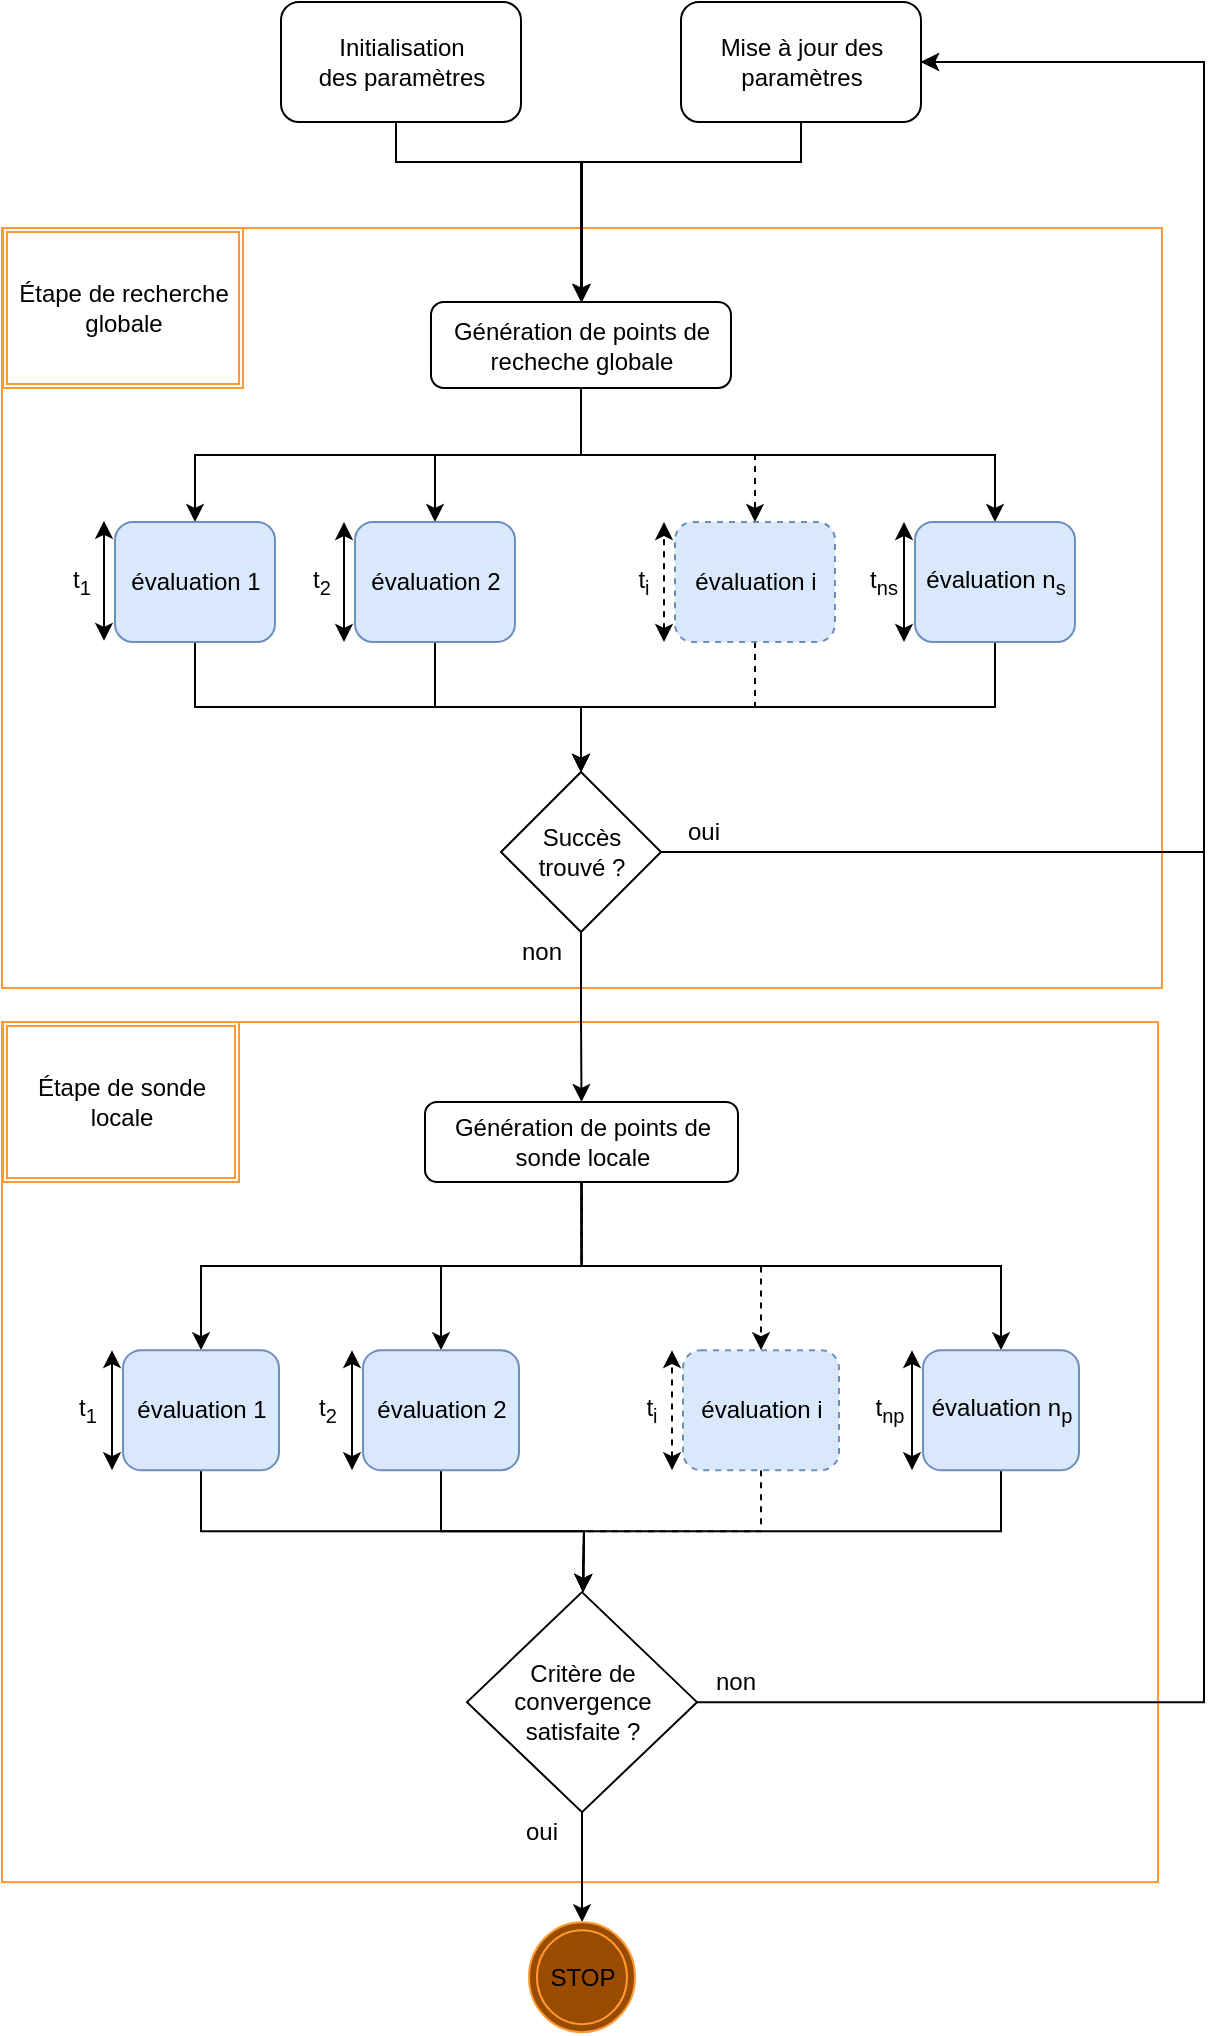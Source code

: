 <mxfile version="12.6.8" type="device"><diagram id="hAufWcUh5G9-HBnIqHez" name="Page-1"><mxGraphModel dx="2031" dy="1009" grid="1" gridSize="10" guides="1" tooltips="1" connect="1" arrows="1" fold="1" page="1" pageScale="1" pageWidth="827" pageHeight="1169" math="0" shadow="0"><root><mxCell id="0"/><mxCell id="1" parent="0"/><mxCell id="JxIJsmf_BbPx0V0OcOK_-111" value="" style="rounded=1;whiteSpace=wrap;html=1;strokeColor=#FF9933;fillColor=none;arcSize=0;" parent="1" vertex="1"><mxGeometry x="109" y="620" width="578" height="430.07" as="geometry"/></mxCell><mxCell id="JxIJsmf_BbPx0V0OcOK_-110" value="" style="rounded=1;whiteSpace=wrap;html=1;strokeColor=#FF9933;fillColor=none;arcSize=0;" parent="1" vertex="1"><mxGeometry x="109" y="223" width="580" height="380" as="geometry"/></mxCell><mxCell id="JxIJsmf_BbPx0V0OcOK_-3" style="edgeStyle=orthogonalEdgeStyle;rounded=0;orthogonalLoop=1;jettySize=auto;html=1;exitX=0.5;exitY=1;exitDx=0;exitDy=0;" parent="1" source="JxIJsmf_BbPx0V0OcOK_-1" target="JxIJsmf_BbPx0V0OcOK_-2" edge="1"><mxGeometry relative="1" as="geometry"/></mxCell><mxCell id="JxIJsmf_BbPx0V0OcOK_-5" style="edgeStyle=orthogonalEdgeStyle;rounded=0;orthogonalLoop=1;jettySize=auto;html=1;exitX=0.5;exitY=1;exitDx=0;exitDy=0;entryX=0.5;entryY=0;entryDx=0;entryDy=0;" parent="1" source="JxIJsmf_BbPx0V0OcOK_-1" target="JxIJsmf_BbPx0V0OcOK_-4" edge="1"><mxGeometry relative="1" as="geometry"/></mxCell><mxCell id="JxIJsmf_BbPx0V0OcOK_-7" style="edgeStyle=orthogonalEdgeStyle;rounded=0;orthogonalLoop=1;jettySize=auto;html=1;exitX=0.5;exitY=1;exitDx=0;exitDy=0;entryX=0.5;entryY=0;entryDx=0;entryDy=0;" parent="1" source="JxIJsmf_BbPx0V0OcOK_-1" target="JxIJsmf_BbPx0V0OcOK_-6" edge="1"><mxGeometry relative="1" as="geometry"/></mxCell><mxCell id="JxIJsmf_BbPx0V0OcOK_-9" style="edgeStyle=orthogonalEdgeStyle;rounded=0;orthogonalLoop=1;jettySize=auto;html=1;exitX=0.5;exitY=1;exitDx=0;exitDy=0;entryX=0.5;entryY=0;entryDx=0;entryDy=0;dashed=1;" parent="1" source="JxIJsmf_BbPx0V0OcOK_-1" target="JxIJsmf_BbPx0V0OcOK_-8" edge="1"><mxGeometry relative="1" as="geometry"/></mxCell><mxCell id="JxIJsmf_BbPx0V0OcOK_-1" value="Génération de points de recheche globale" style="rounded=1;whiteSpace=wrap;html=1;" parent="1" vertex="1"><mxGeometry x="323.5" y="260" width="150" height="43" as="geometry"/></mxCell><mxCell id="JxIJsmf_BbPx0V0OcOK_-11" style="edgeStyle=orthogonalEdgeStyle;rounded=0;orthogonalLoop=1;jettySize=auto;html=1;exitX=0.5;exitY=1;exitDx=0;exitDy=0;entryX=0.5;entryY=0;entryDx=0;entryDy=0;" parent="1" source="JxIJsmf_BbPx0V0OcOK_-2" target="JxIJsmf_BbPx0V0OcOK_-10" edge="1"><mxGeometry relative="1" as="geometry"/></mxCell><mxCell id="JxIJsmf_BbPx0V0OcOK_-2" value="évaluation 1 " style="rounded=1;whiteSpace=wrap;html=1;fillColor=#dae8fc;strokeColor=#6c8ebf;" parent="1" vertex="1"><mxGeometry x="165.5" y="370" width="80" height="60" as="geometry"/></mxCell><mxCell id="JxIJsmf_BbPx0V0OcOK_-13" style="edgeStyle=orthogonalEdgeStyle;rounded=0;orthogonalLoop=1;jettySize=auto;html=1;exitX=0.5;exitY=1;exitDx=0;exitDy=0;entryX=0.5;entryY=0;entryDx=0;entryDy=0;" parent="1" source="JxIJsmf_BbPx0V0OcOK_-4" target="JxIJsmf_BbPx0V0OcOK_-10" edge="1"><mxGeometry relative="1" as="geometry"><mxPoint x="405.5" y="530" as="targetPoint"/></mxGeometry></mxCell><mxCell id="JxIJsmf_BbPx0V0OcOK_-4" value="évaluation 2" style="rounded=1;whiteSpace=wrap;html=1;fillColor=#dae8fc;strokeColor=#6c8ebf;" parent="1" vertex="1"><mxGeometry x="285.5" y="370" width="80" height="60" as="geometry"/></mxCell><mxCell id="JxIJsmf_BbPx0V0OcOK_-15" style="edgeStyle=orthogonalEdgeStyle;rounded=0;orthogonalLoop=1;jettySize=auto;html=1;exitX=0.5;exitY=1;exitDx=0;exitDy=0;entryX=0.5;entryY=0;entryDx=0;entryDy=0;" parent="1" source="JxIJsmf_BbPx0V0OcOK_-6" target="JxIJsmf_BbPx0V0OcOK_-10" edge="1"><mxGeometry relative="1" as="geometry"/></mxCell><mxCell id="JxIJsmf_BbPx0V0OcOK_-6" value="évaluation n&lt;sub&gt;s&lt;/sub&gt;" style="rounded=1;whiteSpace=wrap;html=1;fillColor=#dae8fc;strokeColor=#6c8ebf;" parent="1" vertex="1"><mxGeometry x="565.5" y="370" width="80" height="60" as="geometry"/></mxCell><mxCell id="JxIJsmf_BbPx0V0OcOK_-14" style="edgeStyle=orthogonalEdgeStyle;rounded=0;orthogonalLoop=1;jettySize=auto;html=1;exitX=0.5;exitY=1;exitDx=0;exitDy=0;entryX=0.5;entryY=0;entryDx=0;entryDy=0;dashed=1;" parent="1" source="JxIJsmf_BbPx0V0OcOK_-8" target="JxIJsmf_BbPx0V0OcOK_-10" edge="1"><mxGeometry relative="1" as="geometry"/></mxCell><mxCell id="JxIJsmf_BbPx0V0OcOK_-8" value="&lt;font face=&quot;Helvetica&quot;&gt;évaluation i&lt;br&gt;&lt;/font&gt;" style="rounded=1;whiteSpace=wrap;html=1;dashed=1;fontFamily=latex;fillColor=#dae8fc;strokeColor=#6c8ebf;" parent="1" vertex="1"><mxGeometry x="445.5" y="370" width="80" height="60" as="geometry"/></mxCell><mxCell id="JxIJsmf_BbPx0V0OcOK_-26" style="edgeStyle=orthogonalEdgeStyle;rounded=0;orthogonalLoop=1;jettySize=auto;html=1;exitX=0.5;exitY=1;exitDx=0;exitDy=0;" parent="1" source="JxIJsmf_BbPx0V0OcOK_-10" target="JxIJsmf_BbPx0V0OcOK_-21" edge="1"><mxGeometry relative="1" as="geometry"/></mxCell><mxCell id="ugkF_61Ao2UN5-vLrWO0-5" style="edgeStyle=orthogonalEdgeStyle;rounded=0;orthogonalLoop=1;jettySize=auto;html=1;exitX=1;exitY=0.5;exitDx=0;exitDy=0;entryX=1;entryY=0.5;entryDx=0;entryDy=0;" edge="1" parent="1" source="JxIJsmf_BbPx0V0OcOK_-10" target="JxIJsmf_BbPx0V0OcOK_-57"><mxGeometry relative="1" as="geometry"><Array as="points"><mxPoint x="710" y="535"/><mxPoint x="710" y="140"/></Array></mxGeometry></mxCell><mxCell id="JxIJsmf_BbPx0V0OcOK_-10" value="&lt;div&gt;Succès &lt;br&gt;&lt;/div&gt;&lt;div&gt;trouvé ?&lt;/div&gt;" style="rhombus;whiteSpace=wrap;html=1;" parent="1" vertex="1"><mxGeometry x="358.5" y="495" width="80" height="80" as="geometry"/></mxCell><mxCell id="JxIJsmf_BbPx0V0OcOK_-17" style="edgeStyle=orthogonalEdgeStyle;rounded=0;orthogonalLoop=1;jettySize=auto;html=1;exitX=0.5;exitY=1;exitDx=0;exitDy=0;" parent="1" source="JxIJsmf_BbPx0V0OcOK_-21" target="JxIJsmf_BbPx0V0OcOK_-22" edge="1"><mxGeometry relative="1" as="geometry"/></mxCell><mxCell id="JxIJsmf_BbPx0V0OcOK_-18" style="edgeStyle=orthogonalEdgeStyle;rounded=0;orthogonalLoop=1;jettySize=auto;html=1;exitX=0.5;exitY=1;exitDx=0;exitDy=0;entryX=0.5;entryY=0;entryDx=0;entryDy=0;" parent="1" source="JxIJsmf_BbPx0V0OcOK_-21" target="JxIJsmf_BbPx0V0OcOK_-23" edge="1"><mxGeometry relative="1" as="geometry"/></mxCell><mxCell id="JxIJsmf_BbPx0V0OcOK_-19" style="edgeStyle=orthogonalEdgeStyle;rounded=0;orthogonalLoop=1;jettySize=auto;html=1;exitX=0.5;exitY=1;exitDx=0;exitDy=0;entryX=0.5;entryY=0;entryDx=0;entryDy=0;" parent="1" source="JxIJsmf_BbPx0V0OcOK_-21" target="JxIJsmf_BbPx0V0OcOK_-24" edge="1"><mxGeometry relative="1" as="geometry"/></mxCell><mxCell id="JxIJsmf_BbPx0V0OcOK_-20" style="edgeStyle=orthogonalEdgeStyle;rounded=0;orthogonalLoop=1;jettySize=auto;html=1;exitX=0.5;exitY=1;exitDx=0;exitDy=0;entryX=0.5;entryY=0;entryDx=0;entryDy=0;dashed=1;" parent="1" source="JxIJsmf_BbPx0V0OcOK_-21" target="JxIJsmf_BbPx0V0OcOK_-25" edge="1"><mxGeometry relative="1" as="geometry"/></mxCell><mxCell id="JxIJsmf_BbPx0V0OcOK_-21" value="&lt;div&gt;Génération de points de sonde locale&lt;/div&gt;" style="rounded=1;whiteSpace=wrap;html=1;" parent="1" vertex="1"><mxGeometry x="320.5" y="660" width="156.5" height="40" as="geometry"/></mxCell><mxCell id="JxIJsmf_BbPx0V0OcOK_-40" style="edgeStyle=orthogonalEdgeStyle;rounded=0;orthogonalLoop=1;jettySize=auto;html=1;exitX=0.5;exitY=1;exitDx=0;exitDy=0;entryX=0.5;entryY=0;entryDx=0;entryDy=0;" parent="1" source="JxIJsmf_BbPx0V0OcOK_-22" edge="1"><mxGeometry relative="1" as="geometry"><mxPoint x="399.5" y="905.07" as="targetPoint"/></mxGeometry></mxCell><mxCell id="JxIJsmf_BbPx0V0OcOK_-22" value="évaluation 1 " style="rounded=1;whiteSpace=wrap;html=1;fillColor=#dae8fc;strokeColor=#6c8ebf;" parent="1" vertex="1"><mxGeometry x="169.5" y="784.07" width="78" height="60" as="geometry"/></mxCell><mxCell id="JxIJsmf_BbPx0V0OcOK_-41" style="edgeStyle=orthogonalEdgeStyle;rounded=0;orthogonalLoop=1;jettySize=auto;html=1;exitX=0.5;exitY=1;exitDx=0;exitDy=0;entryX=0.5;entryY=0;entryDx=0;entryDy=0;" parent="1" source="JxIJsmf_BbPx0V0OcOK_-23" edge="1"><mxGeometry relative="1" as="geometry"><mxPoint x="399.5" y="905.07" as="targetPoint"/></mxGeometry></mxCell><mxCell id="JxIJsmf_BbPx0V0OcOK_-23" value="évaluation 2" style="rounded=1;whiteSpace=wrap;html=1;fillColor=#dae8fc;strokeColor=#6c8ebf;" parent="1" vertex="1"><mxGeometry x="289.5" y="784.07" width="78" height="60" as="geometry"/></mxCell><mxCell id="JxIJsmf_BbPx0V0OcOK_-43" style="edgeStyle=orthogonalEdgeStyle;rounded=0;orthogonalLoop=1;jettySize=auto;html=1;exitX=0.5;exitY=1;exitDx=0;exitDy=0;entryX=0.5;entryY=0;entryDx=0;entryDy=0;" parent="1" source="JxIJsmf_BbPx0V0OcOK_-24" edge="1"><mxGeometry relative="1" as="geometry"><mxPoint x="399.5" y="905.07" as="targetPoint"/></mxGeometry></mxCell><mxCell id="JxIJsmf_BbPx0V0OcOK_-24" value="évaluation n&lt;sub&gt;p&lt;/sub&gt;" style="rounded=1;whiteSpace=wrap;html=1;fillColor=#dae8fc;strokeColor=#6c8ebf;" parent="1" vertex="1"><mxGeometry x="569.5" y="784.07" width="78" height="60" as="geometry"/></mxCell><mxCell id="JxIJsmf_BbPx0V0OcOK_-42" style="edgeStyle=orthogonalEdgeStyle;rounded=0;orthogonalLoop=1;jettySize=auto;html=1;exitX=0.5;exitY=1;exitDx=0;exitDy=0;entryX=0.5;entryY=0;entryDx=0;entryDy=0;dashed=1;" parent="1" source="JxIJsmf_BbPx0V0OcOK_-25" edge="1"><mxGeometry relative="1" as="geometry"><mxPoint x="399.5" y="905.07" as="targetPoint"/></mxGeometry></mxCell><mxCell id="JxIJsmf_BbPx0V0OcOK_-25" value="&lt;font face=&quot;Helvetica&quot;&gt;évaluation i&lt;br&gt;&lt;/font&gt;" style="rounded=1;whiteSpace=wrap;html=1;dashed=1;fontFamily=latex;fillColor=#dae8fc;strokeColor=#6c8ebf;" parent="1" vertex="1"><mxGeometry x="449.5" y="784.07" width="78" height="60" as="geometry"/></mxCell><mxCell id="ugkF_61Ao2UN5-vLrWO0-3" style="edgeStyle=orthogonalEdgeStyle;rounded=0;orthogonalLoop=1;jettySize=auto;html=1;exitX=0.5;exitY=1;exitDx=0;exitDy=0;" edge="1" parent="1" source="JxIJsmf_BbPx0V0OcOK_-27" target="JxIJsmf_BbPx0V0OcOK_-1"><mxGeometry relative="1" as="geometry"><Array as="points"><mxPoint x="306" y="190"/><mxPoint x="399" y="190"/></Array></mxGeometry></mxCell><mxCell id="JxIJsmf_BbPx0V0OcOK_-27" value="&lt;div&gt;Initialisation&lt;/div&gt;&lt;div&gt;des paramètres&lt;br&gt;&lt;/div&gt;" style="rounded=1;whiteSpace=wrap;html=1;" parent="1" vertex="1"><mxGeometry x="248.5" y="110" width="120" height="60" as="geometry"/></mxCell><mxCell id="JxIJsmf_BbPx0V0OcOK_-36" value="non" style="text;html=1;strokeColor=none;fillColor=none;align=center;verticalAlign=middle;whiteSpace=wrap;rounded=0;" parent="1" vertex="1"><mxGeometry x="358.5" y="575" width="40" height="20" as="geometry"/></mxCell><mxCell id="ugkF_61Ao2UN5-vLrWO0-2" style="edgeStyle=orthogonalEdgeStyle;rounded=0;orthogonalLoop=1;jettySize=auto;html=1;exitX=0.5;exitY=1;exitDx=0;exitDy=0;entryX=0.5;entryY=0;entryDx=0;entryDy=0;" edge="1" parent="1" source="JxIJsmf_BbPx0V0OcOK_-50" target="JxIJsmf_BbPx0V0OcOK_-75"><mxGeometry relative="1" as="geometry"/></mxCell><mxCell id="ugkF_61Ao2UN5-vLrWO0-4" style="edgeStyle=orthogonalEdgeStyle;rounded=0;orthogonalLoop=1;jettySize=auto;html=1;exitX=1;exitY=0.5;exitDx=0;exitDy=0;entryX=1;entryY=0.5;entryDx=0;entryDy=0;" edge="1" parent="1" source="JxIJsmf_BbPx0V0OcOK_-50" target="JxIJsmf_BbPx0V0OcOK_-57"><mxGeometry relative="1" as="geometry"><Array as="points"><mxPoint x="710" y="960"/><mxPoint x="710" y="140"/></Array></mxGeometry></mxCell><mxCell id="JxIJsmf_BbPx0V0OcOK_-50" value="Critère de convergence satisfaite ?" style="rhombus;whiteSpace=wrap;html=1;" parent="1" vertex="1"><mxGeometry x="341.5" y="905.07" width="115" height="110" as="geometry"/></mxCell><mxCell id="JxIJsmf_BbPx0V0OcOK_-59" style="edgeStyle=orthogonalEdgeStyle;rounded=0;orthogonalLoop=1;jettySize=auto;html=1;exitX=0.5;exitY=1;exitDx=0;exitDy=0;entryX=0.5;entryY=0;entryDx=0;entryDy=0;" parent="1" source="JxIJsmf_BbPx0V0OcOK_-57" target="JxIJsmf_BbPx0V0OcOK_-1" edge="1"><mxGeometry relative="1" as="geometry"><Array as="points"><mxPoint x="509" y="190"/><mxPoint x="399" y="190"/></Array></mxGeometry></mxCell><mxCell id="JxIJsmf_BbPx0V0OcOK_-57" value="&lt;div&gt;Mise à jour des paramètres&lt;/div&gt;" style="rounded=1;whiteSpace=wrap;html=1;" parent="1" vertex="1"><mxGeometry x="448.5" y="110" width="120" height="60" as="geometry"/></mxCell><mxCell id="JxIJsmf_BbPx0V0OcOK_-67" value="oui" style="text;html=1;strokeColor=none;fillColor=none;align=center;verticalAlign=middle;whiteSpace=wrap;rounded=0;" parent="1" vertex="1"><mxGeometry x="439.5" y="515" width="40" height="20" as="geometry"/></mxCell><mxCell id="JxIJsmf_BbPx0V0OcOK_-74" value="oui" style="text;html=1;strokeColor=none;fillColor=none;align=center;verticalAlign=middle;whiteSpace=wrap;rounded=0;" parent="1" vertex="1"><mxGeometry x="359.5" y="1015.07" width="38" height="20" as="geometry"/></mxCell><mxCell id="JxIJsmf_BbPx0V0OcOK_-75" value="STOP" style="ellipse;shape=doubleEllipse;whiteSpace=wrap;html=1;aspect=fixed;fillColor=#994C00;strokeColor=#FF9933;" parent="1" vertex="1"><mxGeometry x="372.5" y="1070.07" width="53" height="55" as="geometry"/></mxCell><mxCell id="JxIJsmf_BbPx0V0OcOK_-82" value="non" style="text;html=1;strokeColor=none;fillColor=none;align=center;verticalAlign=middle;whiteSpace=wrap;rounded=0;" parent="1" vertex="1"><mxGeometry x="456.5" y="940.0" width="38" height="20" as="geometry"/></mxCell><mxCell id="JxIJsmf_BbPx0V0OcOK_-85" value="" style="endArrow=classic;startArrow=classic;html=1;" parent="1" edge="1"><mxGeometry width="50" height="50" relative="1" as="geometry"><mxPoint x="164" y="844.07" as="sourcePoint"/><mxPoint x="164" y="784.07" as="targetPoint"/></mxGeometry></mxCell><mxCell id="JxIJsmf_BbPx0V0OcOK_-91" value="" style="endArrow=classic;startArrow=classic;html=1;" parent="1" edge="1"><mxGeometry width="50" height="50" relative="1" as="geometry"><mxPoint x="284.0" y="844.07" as="sourcePoint"/><mxPoint x="284.0" y="784.07" as="targetPoint"/></mxGeometry></mxCell><mxCell id="JxIJsmf_BbPx0V0OcOK_-92" value="" style="endArrow=classic;startArrow=classic;html=1;dashed=1;" parent="1" edge="1"><mxGeometry width="50" height="50" relative="1" as="geometry"><mxPoint x="444" y="844.07" as="sourcePoint"/><mxPoint x="444" y="784.07" as="targetPoint"/></mxGeometry></mxCell><mxCell id="JxIJsmf_BbPx0V0OcOK_-93" value="" style="endArrow=classic;startArrow=classic;html=1;" parent="1" edge="1"><mxGeometry width="50" height="50" relative="1" as="geometry"><mxPoint x="564" y="844.07" as="sourcePoint"/><mxPoint x="564" y="784.07" as="targetPoint"/></mxGeometry></mxCell><mxCell id="JxIJsmf_BbPx0V0OcOK_-94" value="" style="endArrow=classic;startArrow=classic;html=1;" parent="1" edge="1"><mxGeometry width="50" height="50" relative="1" as="geometry"><mxPoint x="160" y="429.429" as="sourcePoint"/><mxPoint x="160" y="369.429" as="targetPoint"/></mxGeometry></mxCell><mxCell id="JxIJsmf_BbPx0V0OcOK_-95" value="" style="endArrow=classic;startArrow=classic;html=1;" parent="1" edge="1"><mxGeometry width="50" height="50" relative="1" as="geometry"><mxPoint x="280" y="430" as="sourcePoint"/><mxPoint x="280" y="370" as="targetPoint"/></mxGeometry></mxCell><mxCell id="JxIJsmf_BbPx0V0OcOK_-96" value="" style="endArrow=classic;startArrow=classic;html=1;dashed=1;" parent="1" edge="1"><mxGeometry width="50" height="50" relative="1" as="geometry"><mxPoint x="440" y="430" as="sourcePoint"/><mxPoint x="440" y="370" as="targetPoint"/></mxGeometry></mxCell><mxCell id="JxIJsmf_BbPx0V0OcOK_-97" value="" style="endArrow=classic;startArrow=classic;html=1;" parent="1" edge="1"><mxGeometry width="50" height="50" relative="1" as="geometry"><mxPoint x="560" y="430" as="sourcePoint"/><mxPoint x="560" y="370" as="targetPoint"/></mxGeometry></mxCell><mxCell id="JxIJsmf_BbPx0V0OcOK_-99" value="t&lt;sub&gt;1&lt;/sub&gt;" style="text;html=1;strokeColor=none;fillColor=none;align=center;verticalAlign=middle;whiteSpace=wrap;rounded=0;" parent="1" vertex="1"><mxGeometry x="143" y="804.07" width="18" height="20" as="geometry"/></mxCell><mxCell id="JxIJsmf_BbPx0V0OcOK_-100" value="t&lt;sub&gt;2&lt;/sub&gt;" style="text;html=1;strokeColor=none;fillColor=none;align=center;verticalAlign=middle;whiteSpace=wrap;rounded=0;" parent="1" vertex="1"><mxGeometry x="263" y="804.07" width="18" height="20" as="geometry"/></mxCell><mxCell id="JxIJsmf_BbPx0V0OcOK_-101" value="t&lt;sub&gt;i&lt;/sub&gt;" style="text;html=1;strokeColor=none;fillColor=none;align=center;verticalAlign=middle;whiteSpace=wrap;rounded=0;" parent="1" vertex="1"><mxGeometry x="424.5" y="804.07" width="18" height="20" as="geometry"/></mxCell><mxCell id="JxIJsmf_BbPx0V0OcOK_-102" value="t&lt;sub&gt;np&lt;/sub&gt;" style="text;html=1;strokeColor=none;fillColor=none;align=center;verticalAlign=middle;whiteSpace=wrap;rounded=0;" parent="1" vertex="1"><mxGeometry x="543.5" y="804.07" width="18" height="20" as="geometry"/></mxCell><mxCell id="JxIJsmf_BbPx0V0OcOK_-103" value="t&lt;sub&gt;1&lt;/sub&gt;" style="text;html=1;strokeColor=none;fillColor=none;align=center;verticalAlign=middle;whiteSpace=wrap;rounded=0;" parent="1" vertex="1"><mxGeometry x="139" y="389.929" width="20" height="20" as="geometry"/></mxCell><mxCell id="JxIJsmf_BbPx0V0OcOK_-104" value="t&lt;sub&gt;2&lt;/sub&gt;" style="text;html=1;strokeColor=none;fillColor=none;align=center;verticalAlign=middle;whiteSpace=wrap;rounded=0;" parent="1" vertex="1"><mxGeometry x="259" y="389.929" width="20" height="20" as="geometry"/></mxCell><mxCell id="JxIJsmf_BbPx0V0OcOK_-105" value="t&lt;sub&gt;i&lt;/sub&gt;" style="text;html=1;strokeColor=none;fillColor=none;align=center;verticalAlign=middle;whiteSpace=wrap;rounded=0;" parent="1" vertex="1"><mxGeometry x="419.5" y="389.929" width="20" height="20" as="geometry"/></mxCell><mxCell id="JxIJsmf_BbPx0V0OcOK_-106" value="t&lt;sub&gt;ns&lt;/sub&gt;" style="text;html=1;strokeColor=none;fillColor=none;align=center;verticalAlign=middle;whiteSpace=wrap;rounded=0;" parent="1" vertex="1"><mxGeometry x="539.5" y="389.929" width="20" height="20" as="geometry"/></mxCell><mxCell id="JxIJsmf_BbPx0V0OcOK_-112" value="Étape de recherche globale" style="shape=ext;double=1;rounded=1;whiteSpace=wrap;html=1;strokeColor=#FF9933;fillColor=none;arcSize=0;" parent="1" vertex="1"><mxGeometry x="109.5" y="223" width="120" height="80" as="geometry"/></mxCell><mxCell id="JxIJsmf_BbPx0V0OcOK_-113" value="Étape de sonde locale" style="shape=ext;double=1;rounded=1;whiteSpace=wrap;html=1;strokeColor=#FF9933;fillColor=none;arcSize=0;" parent="1" vertex="1"><mxGeometry x="109.5" y="619.999" width="118" height="80" as="geometry"/></mxCell></root></mxGraphModel></diagram></mxfile>